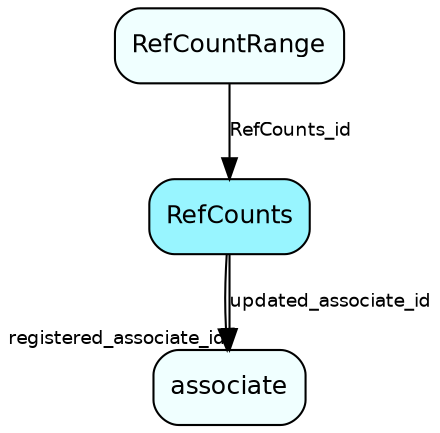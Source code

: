 digraph RefCounts  {
node [shape = box style="rounded, filled" fontname = "Helvetica" fontsize = "12" ]
edge [fontname = "Helvetica" fontsize = "9"]

RefCounts[fillcolor = "cadetblue1"]
associate[fillcolor = "azure1"]
RefCountRange[fillcolor = "azure1"]
RefCounts -> associate [headlabel = "registered_associate_id"]
RefCounts -> associate [label = "updated_associate_id"]
RefCountRange -> RefCounts [label = "RefCounts_id"]
}
